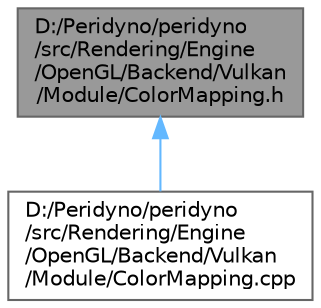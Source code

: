 digraph "D:/Peridyno/peridyno/src/Rendering/Engine/OpenGL/Backend/Vulkan/Module/ColorMapping.h"
{
 // LATEX_PDF_SIZE
  bgcolor="transparent";
  edge [fontname=Helvetica,fontsize=10,labelfontname=Helvetica,labelfontsize=10];
  node [fontname=Helvetica,fontsize=10,shape=box,height=0.2,width=0.4];
  Node1 [id="Node000001",label="D:/Peridyno/peridyno\l/src/Rendering/Engine\l/OpenGL/Backend/Vulkan\l/Module/ColorMapping.h",height=0.2,width=0.4,color="gray40", fillcolor="grey60", style="filled", fontcolor="black",tooltip=" "];
  Node1 -> Node2 [id="edge1_Node000001_Node000002",dir="back",color="steelblue1",style="solid",tooltip=" "];
  Node2 [id="Node000002",label="D:/Peridyno/peridyno\l/src/Rendering/Engine\l/OpenGL/Backend/Vulkan\l/Module/ColorMapping.cpp",height=0.2,width=0.4,color="grey40", fillcolor="white", style="filled",URL="$_color_mapping_8cpp.html",tooltip=" "];
}
